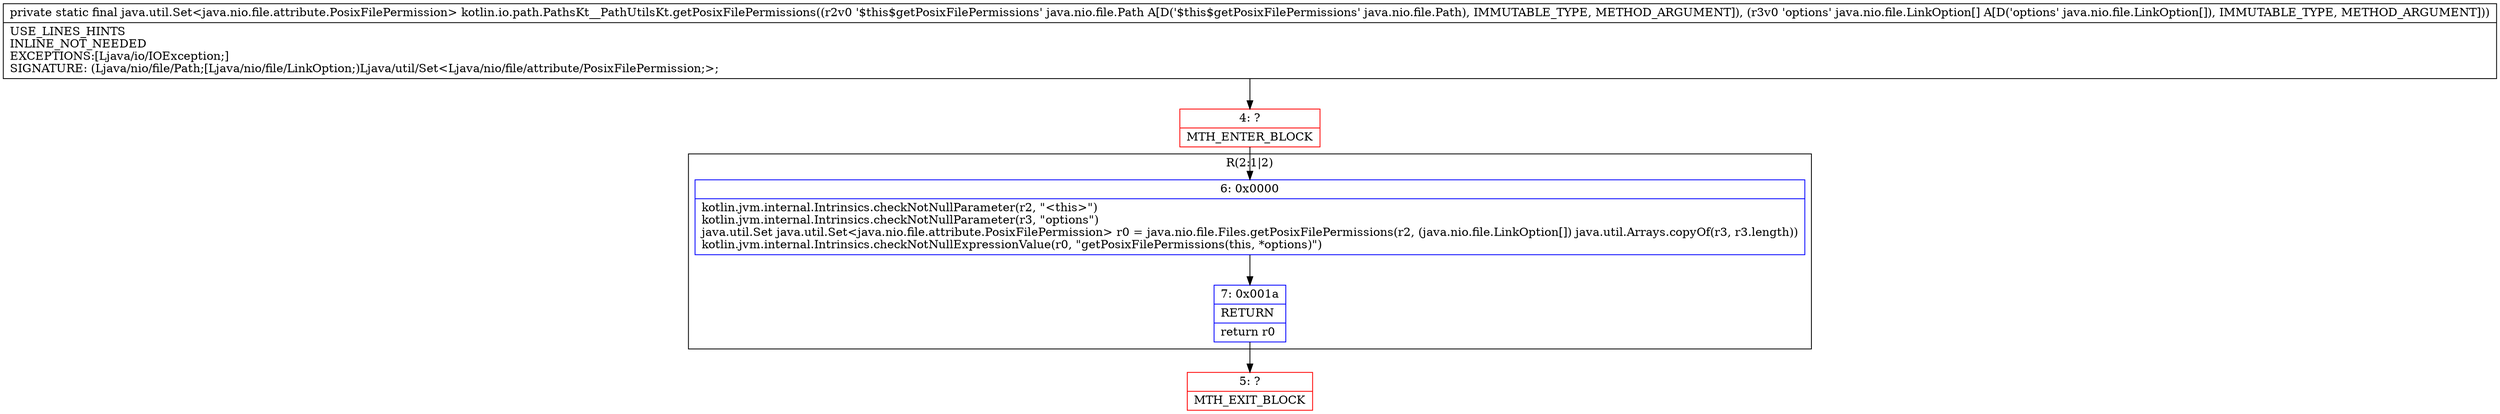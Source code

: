 digraph "CFG forkotlin.io.path.PathsKt__PathUtilsKt.getPosixFilePermissions(Ljava\/nio\/file\/Path;[Ljava\/nio\/file\/LinkOption;)Ljava\/util\/Set;" {
subgraph cluster_Region_832936066 {
label = "R(2:1|2)";
node [shape=record,color=blue];
Node_6 [shape=record,label="{6\:\ 0x0000|kotlin.jvm.internal.Intrinsics.checkNotNullParameter(r2, \"\<this\>\")\lkotlin.jvm.internal.Intrinsics.checkNotNullParameter(r3, \"options\")\ljava.util.Set java.util.Set\<java.nio.file.attribute.PosixFilePermission\> r0 = java.nio.file.Files.getPosixFilePermissions(r2, (java.nio.file.LinkOption[]) java.util.Arrays.copyOf(r3, r3.length))\lkotlin.jvm.internal.Intrinsics.checkNotNullExpressionValue(r0, \"getPosixFilePermissions(this, *options)\")\l}"];
Node_7 [shape=record,label="{7\:\ 0x001a|RETURN\l|return r0\l}"];
}
Node_4 [shape=record,color=red,label="{4\:\ ?|MTH_ENTER_BLOCK\l}"];
Node_5 [shape=record,color=red,label="{5\:\ ?|MTH_EXIT_BLOCK\l}"];
MethodNode[shape=record,label="{private static final java.util.Set\<java.nio.file.attribute.PosixFilePermission\> kotlin.io.path.PathsKt__PathUtilsKt.getPosixFilePermissions((r2v0 '$this$getPosixFilePermissions' java.nio.file.Path A[D('$this$getPosixFilePermissions' java.nio.file.Path), IMMUTABLE_TYPE, METHOD_ARGUMENT]), (r3v0 'options' java.nio.file.LinkOption[] A[D('options' java.nio.file.LinkOption[]), IMMUTABLE_TYPE, METHOD_ARGUMENT]))  | USE_LINES_HINTS\lINLINE_NOT_NEEDED\lEXCEPTIONS:[Ljava\/io\/IOException;]\lSIGNATURE: (Ljava\/nio\/file\/Path;[Ljava\/nio\/file\/LinkOption;)Ljava\/util\/Set\<Ljava\/nio\/file\/attribute\/PosixFilePermission;\>;\l}"];
MethodNode -> Node_4;Node_6 -> Node_7;
Node_7 -> Node_5;
Node_4 -> Node_6;
}

